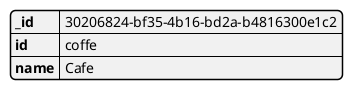 @startjson
{
"_id": "30206824-bf35-4b16-bd2a-b4816300e1c2",
"id": "coffe",
"name": "Cafe"
}
@endjson
